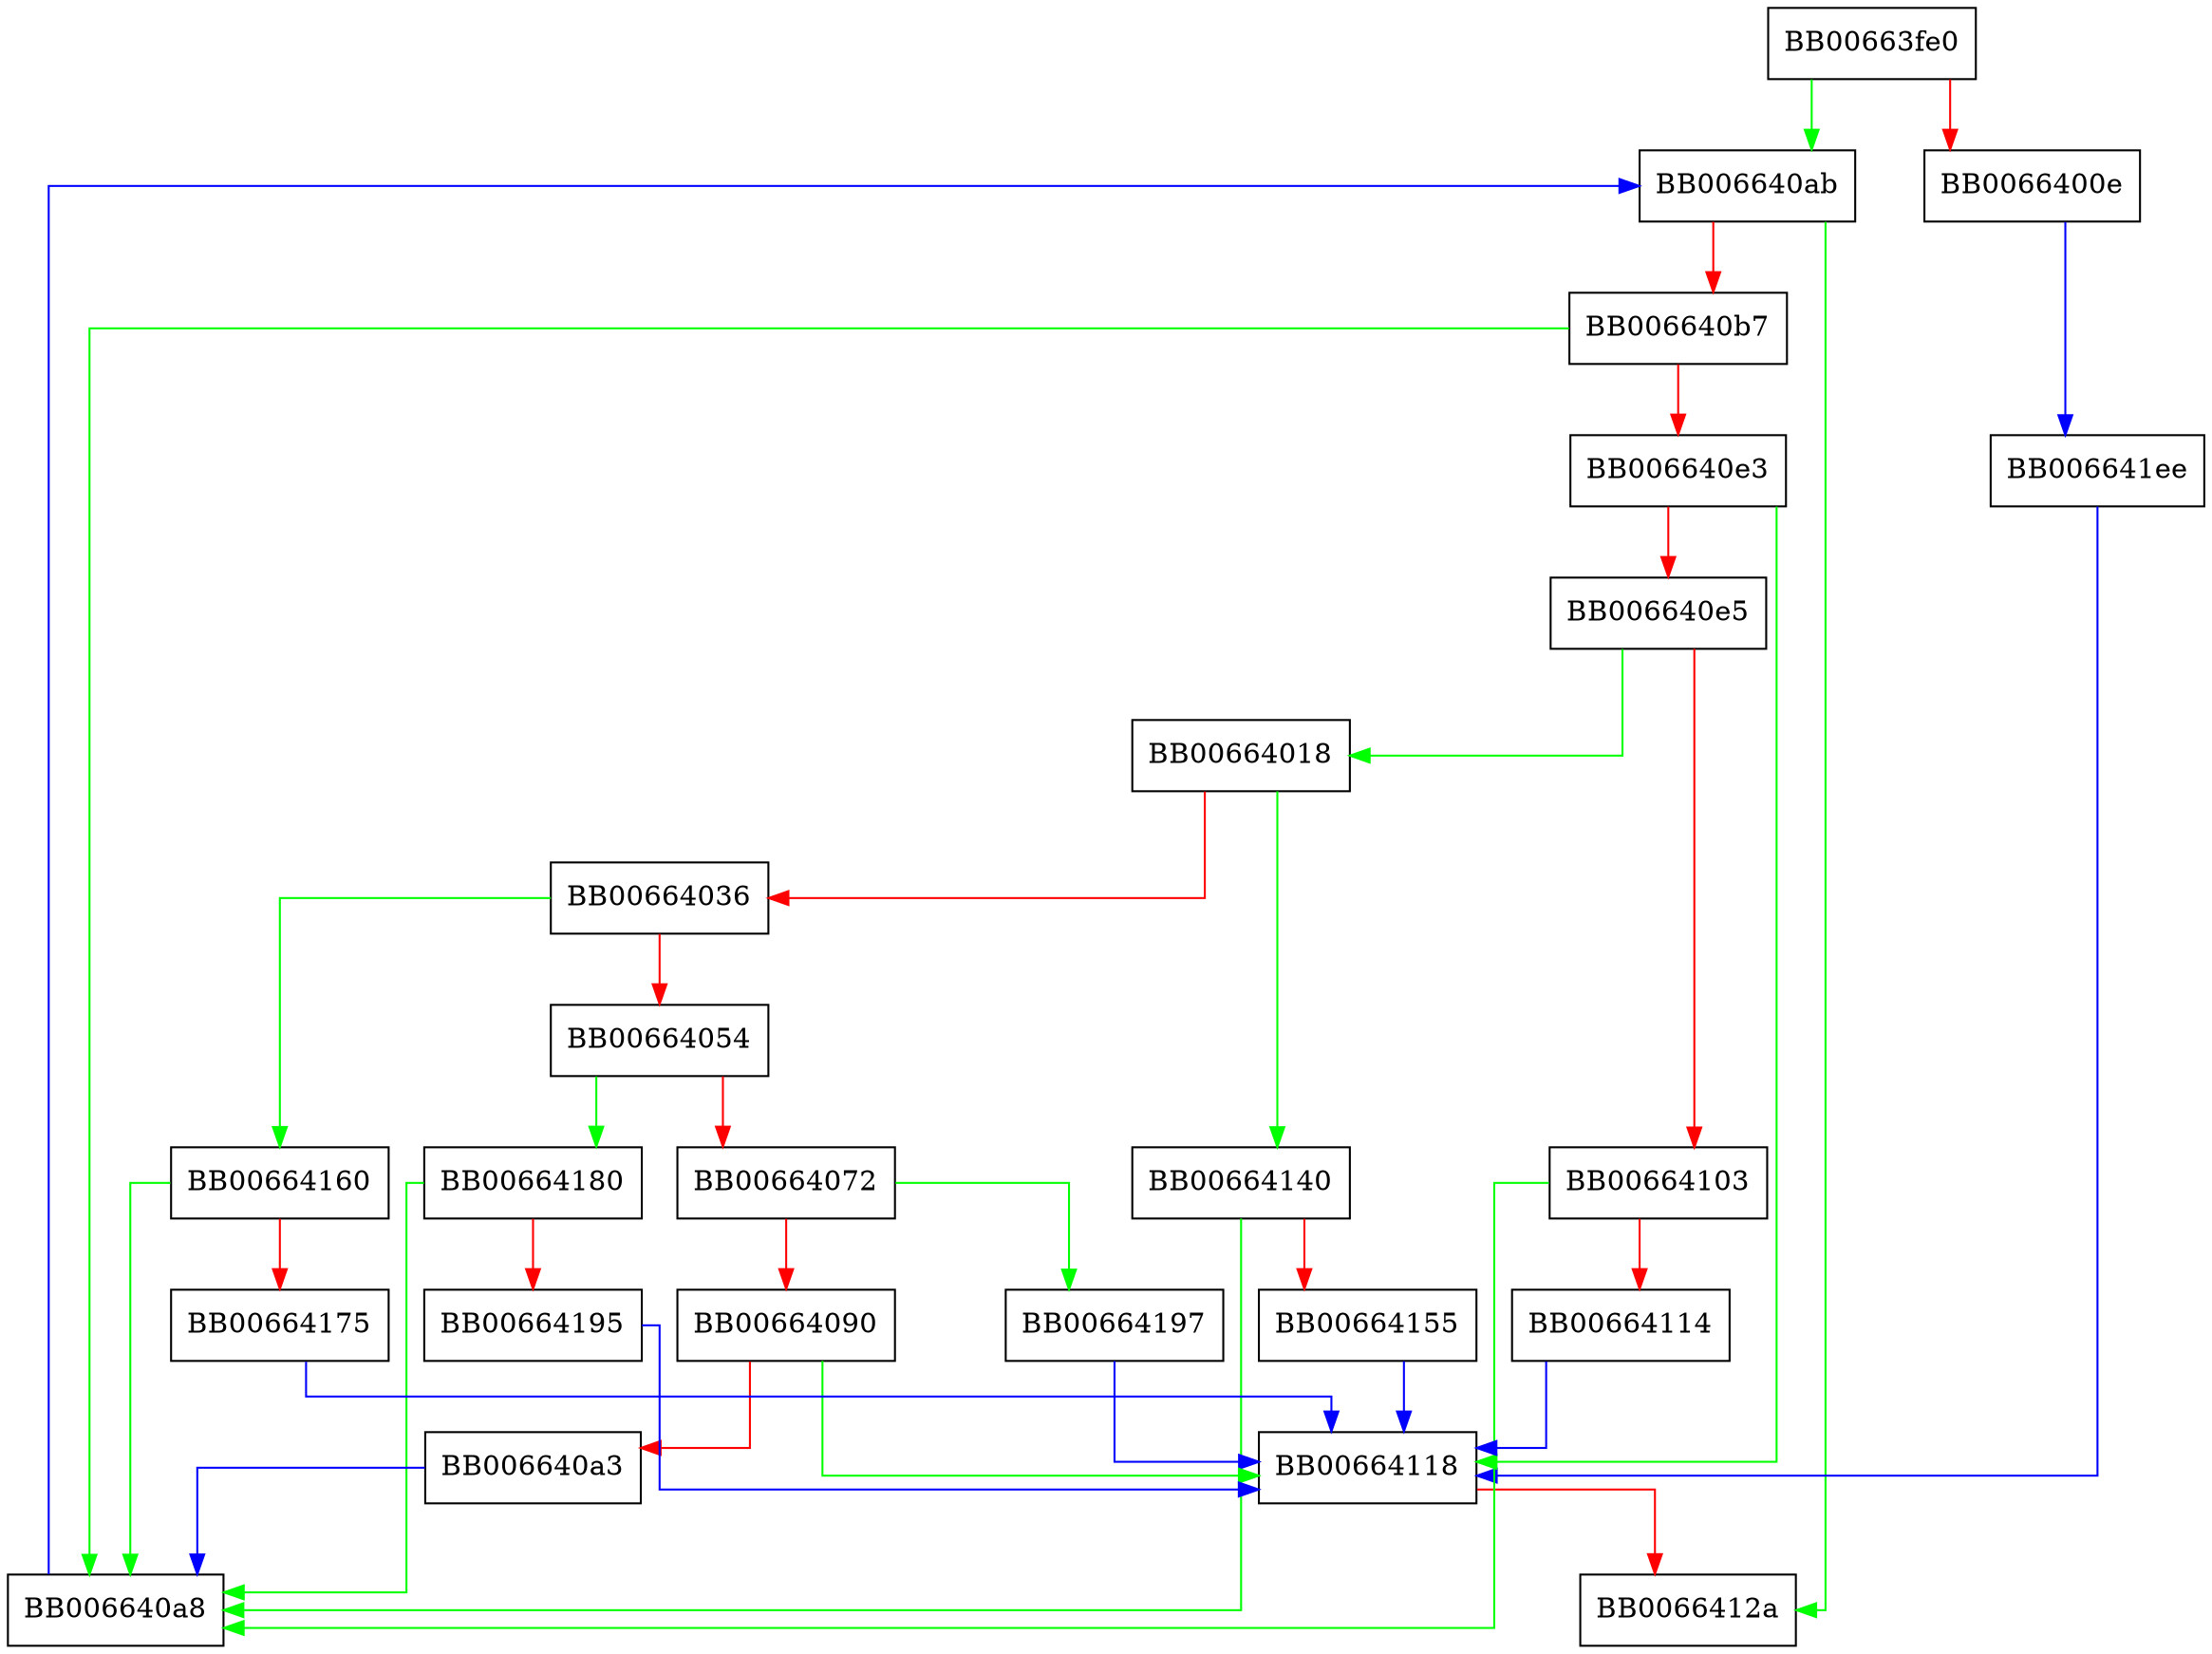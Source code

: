digraph v2i_idp {
  node [shape="box"];
  graph [splines=ortho];
  BB00663fe0 -> BB006640ab [color="green"];
  BB00663fe0 -> BB0066400e [color="red"];
  BB0066400e -> BB006641ee [color="blue"];
  BB00664018 -> BB00664140 [color="green"];
  BB00664018 -> BB00664036 [color="red"];
  BB00664036 -> BB00664160 [color="green"];
  BB00664036 -> BB00664054 [color="red"];
  BB00664054 -> BB00664180 [color="green"];
  BB00664054 -> BB00664072 [color="red"];
  BB00664072 -> BB00664197 [color="green"];
  BB00664072 -> BB00664090 [color="red"];
  BB00664090 -> BB00664118 [color="green"];
  BB00664090 -> BB006640a3 [color="red"];
  BB006640a3 -> BB006640a8 [color="blue"];
  BB006640a8 -> BB006640ab [color="blue"];
  BB006640ab -> BB0066412a [color="green"];
  BB006640ab -> BB006640b7 [color="red"];
  BB006640b7 -> BB006640a8 [color="green"];
  BB006640b7 -> BB006640e3 [color="red"];
  BB006640e3 -> BB00664118 [color="green"];
  BB006640e3 -> BB006640e5 [color="red"];
  BB006640e5 -> BB00664018 [color="green"];
  BB006640e5 -> BB00664103 [color="red"];
  BB00664103 -> BB006640a8 [color="green"];
  BB00664103 -> BB00664114 [color="red"];
  BB00664114 -> BB00664118 [color="blue"];
  BB00664118 -> BB0066412a [color="red"];
  BB00664140 -> BB006640a8 [color="green"];
  BB00664140 -> BB00664155 [color="red"];
  BB00664155 -> BB00664118 [color="blue"];
  BB00664160 -> BB006640a8 [color="green"];
  BB00664160 -> BB00664175 [color="red"];
  BB00664175 -> BB00664118 [color="blue"];
  BB00664180 -> BB006640a8 [color="green"];
  BB00664180 -> BB00664195 [color="red"];
  BB00664195 -> BB00664118 [color="blue"];
  BB00664197 -> BB00664118 [color="blue"];
  BB006641ee -> BB00664118 [color="blue"];
}